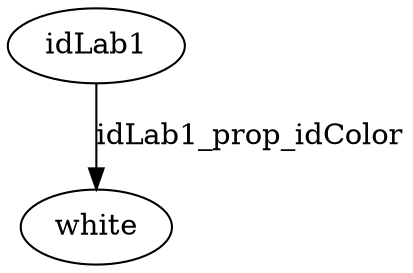 strict digraph  {
idLab1 [node_type=entity_node, root=root];
white;
idLab1 -> white  [edge_type=property, label=idLab1_prop_idColor];
}
